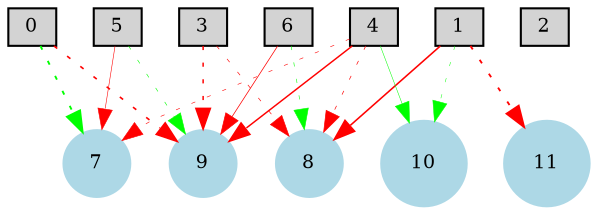digraph {
	node [fontsize=9 height=0.2 shape=circle width=0.2]
		0 [shape=box style=filled]
		1 [shape=box style=filled]
		2 [shape=box style=filled]
		3 [shape=box style=filled]
		4 [shape=box style=filled]
		5 [shape=box style=filled]
		6 [shape=box style=filled]
		7 [color=lightblue style=filled]
		8 [color=lightblue style=filled]
		9 [color=lightblue style=filled]
		10 [color=lightblue style=filled]
		11 [color=lightblue style=filled]
			4 -> 10 [color=green penwidth=0.243922393308575 style=solid]
			4 -> 7 [color=red penwidth=0.27945811103045304 style=dotted]
			1 -> 11 [color=red penwidth=0.8854961988667941 style=dotted]
			4 -> 9 [color=red penwidth=0.7021750505594598 style=solid]
			6 -> 8 [color=green penwidth=0.2744616213497751 style=dotted]
			5 -> 9 [color=green penwidth=0.2854316855943082 style=dotted]
			5 -> 7 [color=red penwidth=0.267932682239682 style=solid]
			6 -> 9 [color=red penwidth=0.35125767506682026 style=solid]
			0 -> 7 [color=green penwidth=0.9059630972276087 style=dotted]
			3 -> 8 [color=red penwidth=0.31009266826575327 style=dotted]
			0 -> 9 [color=red penwidth=0.7841896910946405 style=dotted]
			1 -> 8 [color=red penwidth=0.7538873349306437 style=solid]
			3 -> 9 [color=red penwidth=0.7174353834554995 style=dotted]
			1 -> 10 [color=green penwidth=0.22741622715358353 style=dotted]
			4 -> 8 [color=red penwidth=0.327165497706409 style=dotted]
}